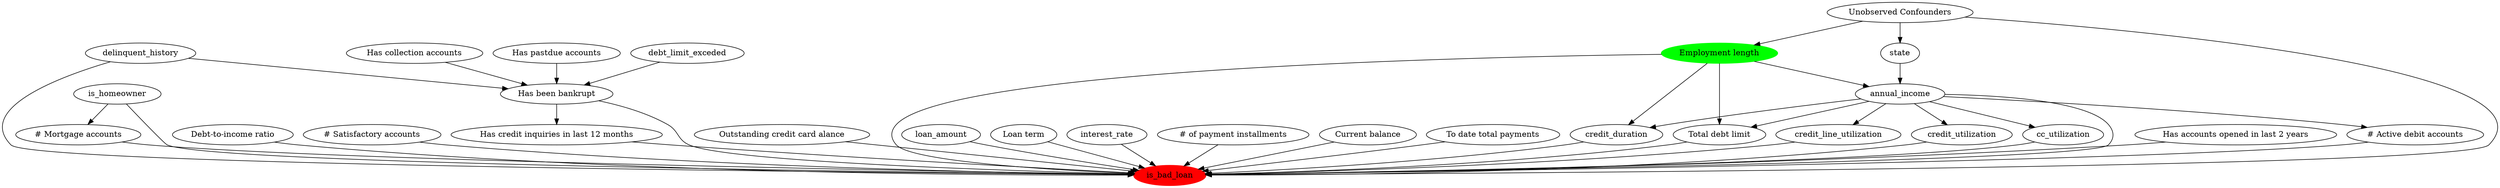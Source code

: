 digraph {
emp_length[color=green, style=filled, label="Employment length"];
state;
is_homeowner;
annual_income;
debt_to_income[label="Debt-to-income ratio"];
num_satisfactory_accounts[label="# Satisfactory accounts"];
num_active_debit_accounts[label="# Active debit accounts"];
total_debit_limit[label="Total debt limit"];
num_cc_carrying_balance[label="Outstanding credit card alance"];
num_mort_accounts[label="# Mortgage accounts"];
loan_amount;
term[label="Loan term"];
interest_rate;
installment[label="# of payment installments"];
balance[label="Current balance"];
paid_total[label="To date total payments"];
credit_line_utilization;
credit_utilization;
cc_utilization;
delinquent_history;
credit_duration;
has_credit_inquiries_last_12m[label="Has credit inquiries in last 12 months"];
has_collection_accounts[label="Has collection accounts"];
has_accounts_opened_24m[label="Has accounts opened in last 2 years"];
has_bankrupt_history[label="Has been bankrupt"];
has_past_due_accounts[label="Has pastdue accounts"];
debt_limit_exceded;
is_bad_loan[color=red,style=filled];
U[label="Unobserved Confounders"];
U -> {is_bad_loan, state, emp_length};
{emp_length, is_homeowner, annual_income} -> is_bad_loan;
{emp_length ,state} -> annual_income;
is_homeowner -> num_mort_accounts;
emp_length -> credit_duration;
has_bankrupt_history -> has_credit_inquiries_last_12m;
debt_limit_exceded -> has_bankrupt_history; has_past_due_accounts -> has_bankrupt_history;
has_collection_accounts -> has_bankrupt_history; delinquent_history -> has_bankrupt_history;
has_bankrupt_history -> is_bad_loan; delinquent_history -> is_bad_loan;
credit_line_utilization -> is_bad_loan; credit_utilization -> is_bad_loan; cc_utilization -> is_bad_loan;
emp_length -> total_debit_limit;
annual_income -> {credit_line_utilization,credit_utilization, cc_utilization,credit_duration };
annual_income -> {num_active_debit_accounts,total_debit_limit };
{loan_amount, term, interest_rate, installment, balance, paid_total, has_accounts_opened_24m} -> is_bad_loan;
{num_cc_carrying_balance,debt_to_income, num_satisfactory_accounts, num_cc_carrying_balance} -> is_bad_loan;
{credit_duration,total_debit_limit, num_active_debit_accounts } -> is_bad_loan;
{num_mort_accounts,has_credit_inquiries_last_12m} -> is_bad_loan;
}